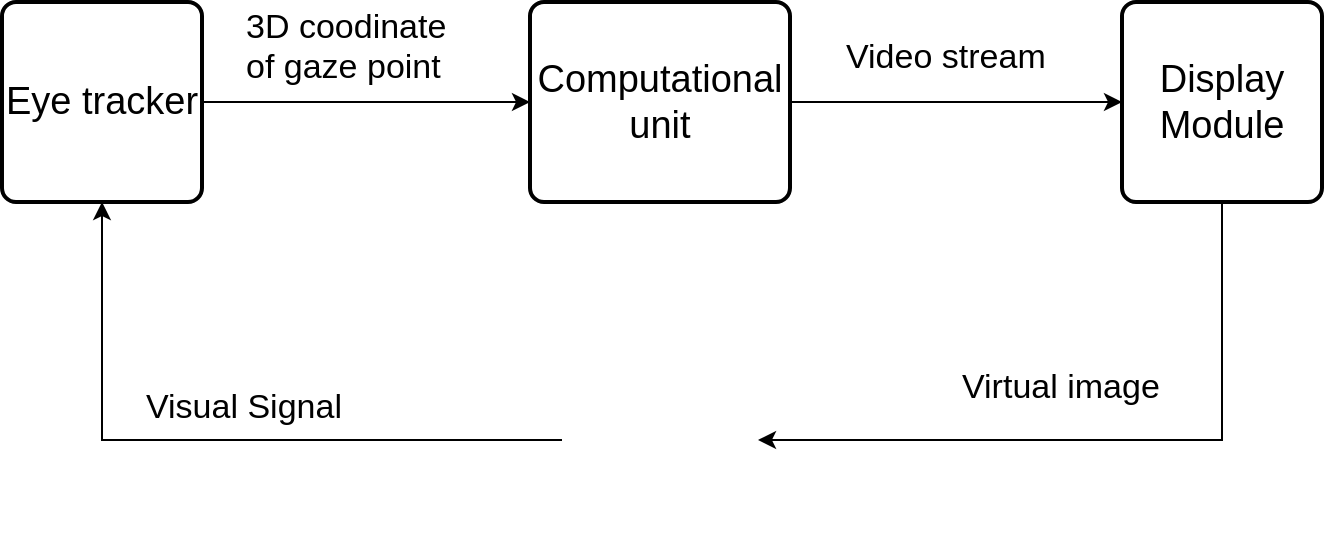 <mxfile version="12.1.0" type="github" pages="1"><diagram id="aVEWG8cjJf9Gxxrswu7k" name="Page-1"><mxGraphModel dx="772" dy="531" grid="1" gridSize="10" guides="1" tooltips="1" connect="1" arrows="1" fold="1" page="1" pageScale="1" pageWidth="827" pageHeight="1169" math="0" shadow="0"><root><mxCell id="0"/><mxCell id="1" parent="0"/><mxCell id="R6d4T7t4V1BRc_QgAlS4-9" style="edgeStyle=orthogonalEdgeStyle;rounded=0;orthogonalLoop=1;jettySize=auto;html=1;exitX=1;exitY=0.5;exitDx=0;exitDy=0;" parent="1" source="R6d4T7t4V1BRc_QgAlS4-5" target="R6d4T7t4V1BRc_QgAlS4-6" edge="1"><mxGeometry relative="1" as="geometry"/></mxCell><mxCell id="R6d4T7t4V1BRc_QgAlS4-5" value="&lt;span id=&quot;docs-internal-guid-c69a7b36-7fff-ca42-4f69-aa0f96ac0ebd&quot;&gt;&lt;span style=&quot;font-family: &amp;#34;arial&amp;#34; ; background-color: transparent ; vertical-align: baseline ; white-space: pre-wrap&quot;&gt;&lt;font style=&quot;font-size: 19px&quot;&gt;Eye tracker&lt;/font&gt;&lt;/span&gt;&lt;/span&gt;" style="rounded=1;whiteSpace=wrap;html=1;absoluteArcSize=1;arcSize=14;strokeWidth=2;" parent="1" vertex="1"><mxGeometry x="60" y="450" width="100" height="100" as="geometry"/></mxCell><mxCell id="R6d4T7t4V1BRc_QgAlS4-10" style="edgeStyle=orthogonalEdgeStyle;rounded=0;orthogonalLoop=1;jettySize=auto;html=1;exitX=1;exitY=0.5;exitDx=0;exitDy=0;entryX=0;entryY=0.5;entryDx=0;entryDy=0;" parent="1" source="R6d4T7t4V1BRc_QgAlS4-6" target="R6d4T7t4V1BRc_QgAlS4-7" edge="1"><mxGeometry relative="1" as="geometry"/></mxCell><mxCell id="R6d4T7t4V1BRc_QgAlS4-6" value="&lt;span id=&quot;docs-internal-guid-b947add7-7fff-3c34-f870-ee045d7527ad&quot;&gt;&lt;span style=&quot;font-family: &amp;#34;arial&amp;#34; ; background-color: transparent ; vertical-align: baseline ; white-space: pre-wrap&quot;&gt;&lt;font style=&quot;font-size: 19px&quot;&gt;Computational unit&lt;/font&gt;&lt;/span&gt;&lt;/span&gt;" style="rounded=1;whiteSpace=wrap;html=1;absoluteArcSize=1;arcSize=14;strokeWidth=2;" parent="1" vertex="1"><mxGeometry x="324" y="450" width="130" height="100" as="geometry"/></mxCell><mxCell id="R6d4T7t4V1BRc_QgAlS4-13" style="edgeStyle=orthogonalEdgeStyle;rounded=0;orthogonalLoop=1;jettySize=auto;html=1;exitX=0.5;exitY=1;exitDx=0;exitDy=0;entryX=1;entryY=0.5;entryDx=0;entryDy=0;" parent="1" source="R6d4T7t4V1BRc_QgAlS4-7" target="R6d4T7t4V1BRc_QgAlS4-11" edge="1"><mxGeometry relative="1" as="geometry"/></mxCell><mxCell id="R6d4T7t4V1BRc_QgAlS4-7" value="&lt;span id=&quot;docs-internal-guid-a6160efe-7fff-7b98-e183-7bba76c2c2b3&quot;&gt;&lt;span style=&quot;font-family: &amp;#34;arial&amp;#34; ; background-color: transparent ; vertical-align: baseline ; white-space: pre-wrap&quot;&gt;&lt;font style=&quot;font-size: 19px&quot;&gt;Display Module&lt;/font&gt;&lt;/span&gt;&lt;/span&gt;" style="rounded=1;whiteSpace=wrap;html=1;absoluteArcSize=1;arcSize=14;strokeWidth=2;" parent="1" vertex="1"><mxGeometry x="620" y="450" width="100" height="100" as="geometry"/></mxCell><mxCell id="R6d4T7t4V1BRc_QgAlS4-12" style="edgeStyle=orthogonalEdgeStyle;rounded=0;orthogonalLoop=1;jettySize=auto;html=1;exitX=0;exitY=0.5;exitDx=0;exitDy=0;" parent="1" source="R6d4T7t4V1BRc_QgAlS4-11" target="R6d4T7t4V1BRc_QgAlS4-5" edge="1"><mxGeometry relative="1" as="geometry"/></mxCell><mxCell id="R6d4T7t4V1BRc_QgAlS4-11" value="" style="shape=image;html=1;verticalAlign=top;verticalLabelPosition=bottom;labelBackgroundColor=#ffffff;imageAspect=0;aspect=fixed;image=https://cdn2.iconfinder.com/data/icons/freecns-cumulus/16/519620-119_Eye-128.png" parent="1" vertex="1"><mxGeometry x="340" y="620" width="98" height="98" as="geometry"/></mxCell><mxCell id="DoFqc-4j_FSao7WNbRP5-1" value="&lt;font style=&quot;font-size: 17px&quot;&gt;Visual Signal&lt;/font&gt;" style="text;html=1;resizable=0;points=[];autosize=1;align=left;verticalAlign=top;spacingTop=-4;" vertex="1" parent="1"><mxGeometry x="130" y="640" width="110" height="20" as="geometry"/></mxCell><mxCell id="DoFqc-4j_FSao7WNbRP5-2" value="&lt;font style=&quot;font-size: 17px&quot;&gt;3D coodinate &lt;br&gt;of gaze point&lt;/font&gt;" style="text;html=1;resizable=0;points=[];autosize=1;align=left;verticalAlign=top;spacingTop=-4;" vertex="1" parent="1"><mxGeometry x="180" y="450" width="120" height="30" as="geometry"/></mxCell><mxCell id="DoFqc-4j_FSao7WNbRP5-4" value="&lt;span style=&quot;font-size: 17px&quot;&gt;Video stream&lt;/span&gt;" style="text;html=1;resizable=0;points=[];autosize=1;align=left;verticalAlign=top;spacingTop=-4;" vertex="1" parent="1"><mxGeometry x="480" y="465" width="120" height="20" as="geometry"/></mxCell><mxCell id="DoFqc-4j_FSao7WNbRP5-5" value="&lt;span style=&quot;font-size: 17px&quot;&gt;Virtual image&lt;/span&gt;" style="text;html=1;resizable=0;points=[];autosize=1;align=left;verticalAlign=top;spacingTop=-4;" vertex="1" parent="1"><mxGeometry x="538" y="630" width="110" height="20" as="geometry"/></mxCell></root></mxGraphModel></diagram></mxfile>